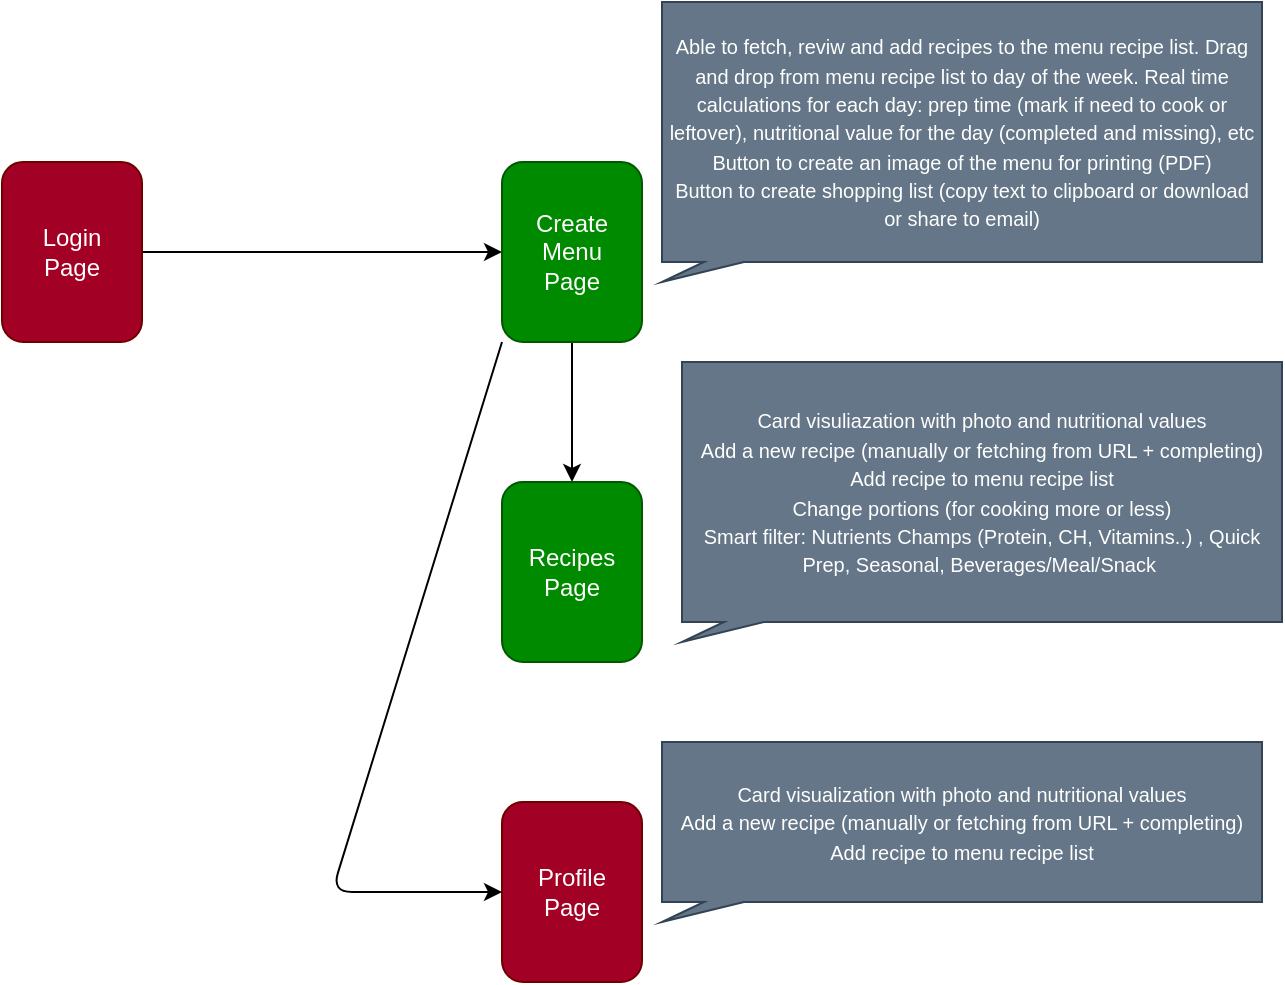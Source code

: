 <mxfile>
    <diagram id="mUCjwC0sv2WeWeti4rbg" name="Page-1">
        <mxGraphModel dx="933" dy="562" grid="1" gridSize="10" guides="1" tooltips="1" connect="1" arrows="1" fold="1" page="1" pageScale="1" pageWidth="850" pageHeight="1100" math="0" shadow="0">
            <root>
                <mxCell id="0"/>
                <mxCell id="1" parent="0"/>
                <mxCell id="4" value="" style="edgeStyle=none;html=1;entryX=0;entryY=0.5;entryDx=0;entryDy=0;" parent="1" source="2" target="6" edge="1">
                    <mxGeometry relative="1" as="geometry">
                        <mxPoint x="270" y="195" as="targetPoint"/>
                    </mxGeometry>
                </mxCell>
                <mxCell id="2" value="Login &lt;br&gt;Page" style="rounded=1;whiteSpace=wrap;html=1;fillColor=#a20025;fontColor=#ffffff;strokeColor=#6F0000;" parent="1" vertex="1">
                    <mxGeometry x="140" y="150" width="70" height="90" as="geometry"/>
                </mxCell>
                <mxCell id="14" value="" style="edgeStyle=orthogonalEdgeStyle;rounded=0;html=1;fontSize=9;" parent="1" source="6" target="8" edge="1">
                    <mxGeometry relative="1" as="geometry"/>
                </mxCell>
                <mxCell id="6" value="Create&lt;br&gt;Menu &lt;br&gt;Page" style="rounded=1;whiteSpace=wrap;html=1;fillColor=#008a00;strokeColor=#005700;fontColor=#ffffff;" parent="1" vertex="1">
                    <mxGeometry x="390" y="150" width="70" height="90" as="geometry"/>
                </mxCell>
                <mxCell id="8" value="Recipes Page" style="rounded=1;whiteSpace=wrap;html=1;fillColor=#008a00;fontColor=#ffffff;strokeColor=#005700;" parent="1" vertex="1">
                    <mxGeometry x="390" y="310" width="70" height="90" as="geometry"/>
                </mxCell>
                <mxCell id="10" value="Profile &lt;br&gt;Page" style="rounded=1;whiteSpace=wrap;html=1;fillColor=#a20025;fontColor=#ffffff;strokeColor=#6F0000;" parent="1" vertex="1">
                    <mxGeometry x="390" y="470" width="70" height="90" as="geometry"/>
                </mxCell>
                <mxCell id="11" style="edgeStyle=none;html=1;entryX=0;entryY=0.5;entryDx=0;entryDy=0;fontSize=9;exitX=0;exitY=1;exitDx=0;exitDy=0;" parent="1" source="6" target="10" edge="1">
                    <mxGeometry relative="1" as="geometry">
                        <mxPoint x="305" y="250" as="sourcePoint"/>
                        <mxPoint x="400" y="385" as="targetPoint"/>
                        <Array as="points">
                            <mxPoint x="305" y="515"/>
                        </Array>
                    </mxGeometry>
                </mxCell>
                <mxCell id="13" value="&lt;font size=&quot;1&quot;&gt;Able to fetch, reviw and add recipes to the menu recipe list. Drag and drop from menu recipe list to day of the week. Real time calculations for each day: prep time (mark if need to cook or leftover), nutritional value for the day (completed and missing), etc&lt;br&gt;Button to create an image of the menu for printing (PDF)&lt;br&gt;Button to create shopping list (copy text to clipboard or download or share to email)&lt;br&gt;&lt;/font&gt;" style="shape=callout;whiteSpace=wrap;html=1;perimeter=calloutPerimeter;fillColor=#647687;fontColor=#ffffff;strokeColor=#314354;position2=0;size=10;position=0.07;" parent="1" vertex="1">
                    <mxGeometry x="470" y="70" width="300" height="140" as="geometry"/>
                </mxCell>
                <mxCell id="16" value="&lt;font size=&quot;1&quot;&gt;Card visuliazation with photo and nutritional values&lt;br&gt;Add a new recipe (manually or fetching from URL + completing)&lt;br&gt;Add recipe to menu recipe list&lt;br&gt;Change portions (for cooking more or less)&lt;br&gt;Smart filter: Nutrients Champs (Protein, CH, Vitamins..) , Quick Prep, Seasonal, Beverages/Meal/Snack&amp;nbsp;&lt;br&gt;&lt;/font&gt;" style="shape=callout;whiteSpace=wrap;html=1;perimeter=calloutPerimeter;fillColor=#647687;fontColor=#ffffff;strokeColor=#314354;position2=0;size=10;position=0.07;" parent="1" vertex="1">
                    <mxGeometry x="480" y="250" width="300" height="140" as="geometry"/>
                </mxCell>
                <mxCell id="17" value="&lt;font size=&quot;1&quot;&gt;Card visualization with photo and nutritional values&lt;br&gt;Add a new recipe (manually or fetching from URL + completing)&lt;br&gt;Add recipe to menu recipe list&lt;br&gt;&lt;/font&gt;" style="shape=callout;whiteSpace=wrap;html=1;perimeter=calloutPerimeter;fillColor=#647687;fontColor=#ffffff;strokeColor=#314354;position2=0;size=10;position=0.07;" parent="1" vertex="1">
                    <mxGeometry x="470" y="440" width="300" height="90" as="geometry"/>
                </mxCell>
            </root>
        </mxGraphModel>
    </diagram>
</mxfile>
